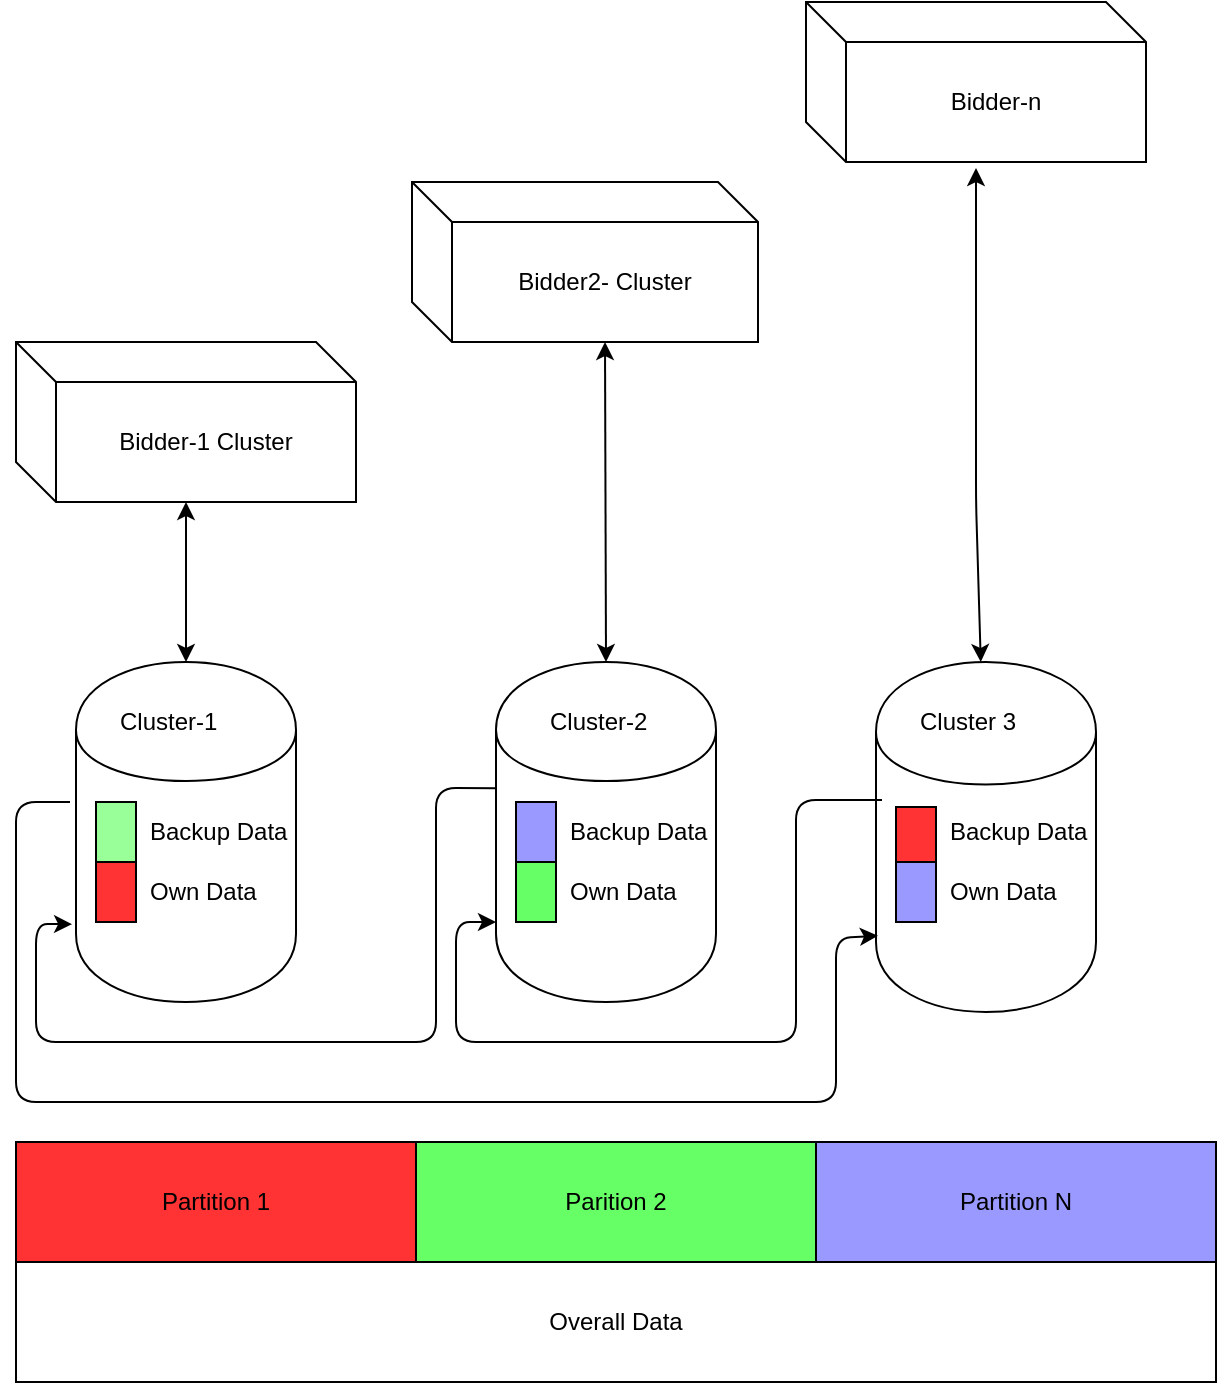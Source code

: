 <mxfile version="13.0.3" type="device"><diagram id="6tcvt0uPlT-d8wkoFLU9" name="Page-1"><mxGraphModel dx="1952" dy="1652" grid="1" gridSize="10" guides="1" tooltips="1" connect="1" arrows="1" fold="1" page="1" pageScale="1" pageWidth="850" pageHeight="1100" math="0" shadow="0"><root><mxCell id="0"/><mxCell id="1" parent="0"/><mxCell id="rmtRKI7HEbJDpbHo3UHs-18" value="Bidder-1 Cluster" style="shape=cube;whiteSpace=wrap;html=1;boundedLbl=1;backgroundOutline=1;" parent="1" vertex="1"><mxGeometry x="-10" y="-810" width="170" height="80" as="geometry"/></mxCell><mxCell id="rmtRKI7HEbJDpbHo3UHs-27" value="Overall Data" style="rounded=0;whiteSpace=wrap;html=1;" parent="1" vertex="1"><mxGeometry x="-10" y="-350" width="600" height="60" as="geometry"/></mxCell><mxCell id="Ij46-YYMiIdMreJHmgh4-1" value="Bidder2- Cluster" style="shape=cube;whiteSpace=wrap;html=1;boundedLbl=1;backgroundOutline=1;" parent="1" vertex="1"><mxGeometry x="188" y="-890" width="173" height="80" as="geometry"/></mxCell><mxCell id="Ij46-YYMiIdMreJHmgh4-2" value="Bidder-n" style="shape=cube;whiteSpace=wrap;html=1;boundedLbl=1;backgroundOutline=1;" parent="1" vertex="1"><mxGeometry x="385" y="-980" width="170" height="80" as="geometry"/></mxCell><mxCell id="Ij46-YYMiIdMreJHmgh4-3" value="" style="shape=cylinder;whiteSpace=wrap;html=1;boundedLbl=1;backgroundOutline=1;" parent="1" vertex="1"><mxGeometry x="20" y="-650" width="110" height="170" as="geometry"/></mxCell><mxCell id="Ij46-YYMiIdMreJHmgh4-4" value="" style="shape=cylinder;whiteSpace=wrap;html=1;boundedLbl=1;backgroundOutline=1;" parent="1" vertex="1"><mxGeometry x="230" y="-650" width="110" height="170" as="geometry"/></mxCell><mxCell id="Ij46-YYMiIdMreJHmgh4-5" value="" style="shape=cylinder;whiteSpace=wrap;html=1;boundedLbl=1;backgroundOutline=1;" parent="1" vertex="1"><mxGeometry x="420" y="-650" width="110" height="175" as="geometry"/></mxCell><mxCell id="Ij46-YYMiIdMreJHmgh4-7" value="Partition 1" style="rounded=0;whiteSpace=wrap;html=1;fillColor=#FF3333;" parent="1" vertex="1"><mxGeometry x="-10" y="-410" width="200" height="60" as="geometry"/></mxCell><mxCell id="Ij46-YYMiIdMreJHmgh4-8" value="Parition 2" style="rounded=0;whiteSpace=wrap;html=1;fillColor=#66FF66;" parent="1" vertex="1"><mxGeometry x="190" y="-410" width="200" height="60" as="geometry"/></mxCell><mxCell id="Ij46-YYMiIdMreJHmgh4-9" value="Partition N" style="rounded=0;whiteSpace=wrap;html=1;fillColor=#9999FF;" parent="1" vertex="1"><mxGeometry x="390" y="-410" width="200" height="60" as="geometry"/></mxCell><mxCell id="Ij46-YYMiIdMreJHmgh4-10" value="" style="endArrow=classic;html=1;entryX=-0.018;entryY=0.771;entryDx=0;entryDy=0;entryPerimeter=0;exitX=0;exitY=0.371;exitDx=0;exitDy=0;exitPerimeter=0;" parent="1" source="Ij46-YYMiIdMreJHmgh4-4" target="Ij46-YYMiIdMreJHmgh4-3" edge="1"><mxGeometry width="50" height="50" relative="1" as="geometry"><mxPoint x="10" y="-460" as="sourcePoint"/><mxPoint x="40" y="-550" as="targetPoint"/><Array as="points"><mxPoint x="200" y="-587"/><mxPoint x="200" y="-460"/><mxPoint y="-460"/><mxPoint y="-519"/></Array></mxGeometry></mxCell><mxCell id="Ij46-YYMiIdMreJHmgh4-11" value="" style="endArrow=classic;html=1;entryX=0.009;entryY=0.782;entryDx=0;entryDy=0;entryPerimeter=0;" parent="1" target="Ij46-YYMiIdMreJHmgh4-5" edge="1"><mxGeometry width="50" height="50" relative="1" as="geometry"><mxPoint x="17" y="-580" as="sourcePoint"/><mxPoint x="-30" y="-560" as="targetPoint"/><Array as="points"><mxPoint x="-10" y="-580"/><mxPoint x="-10" y="-430"/><mxPoint x="400" y="-430"/><mxPoint x="400" y="-512"/></Array></mxGeometry></mxCell><mxCell id="Ij46-YYMiIdMreJHmgh4-12" value="" style="endArrow=classic;html=1;" parent="1" edge="1"><mxGeometry width="50" height="50" relative="1" as="geometry"><mxPoint x="423" y="-581" as="sourcePoint"/><mxPoint x="230" y="-520" as="targetPoint"/><Array as="points"><mxPoint x="380" y="-581"/><mxPoint x="380" y="-460"/><mxPoint x="210" y="-460"/><mxPoint x="210" y="-520"/></Array></mxGeometry></mxCell><mxCell id="Ij46-YYMiIdMreJHmgh4-14" value="" style="rounded=0;whiteSpace=wrap;html=1;direction=south;fillColor=#99FF99;" parent="1" vertex="1"><mxGeometry x="30" y="-580" width="20" height="30" as="geometry"/></mxCell><mxCell id="Ij46-YYMiIdMreJHmgh4-15" value="" style="rounded=0;whiteSpace=wrap;html=1;direction=south;fillColor=#FF3333;" parent="1" vertex="1"><mxGeometry x="30" y="-550" width="20" height="30" as="geometry"/></mxCell><mxCell id="Ij46-YYMiIdMreJHmgh4-16" value="" style="rounded=0;whiteSpace=wrap;html=1;direction=south;fillColor=#9999FF;" parent="1" vertex="1"><mxGeometry x="240" y="-580" width="20" height="30" as="geometry"/></mxCell><mxCell id="Ij46-YYMiIdMreJHmgh4-17" value="" style="rounded=0;whiteSpace=wrap;html=1;direction=south;fillColor=#66FF66;" parent="1" vertex="1"><mxGeometry x="240" y="-550" width="20" height="30" as="geometry"/></mxCell><mxCell id="Ij46-YYMiIdMreJHmgh4-18" value="" style="rounded=0;whiteSpace=wrap;html=1;direction=south;fillColor=#FF3333;" parent="1" vertex="1"><mxGeometry x="430" y="-577.5" width="20" height="30" as="geometry"/></mxCell><mxCell id="Ij46-YYMiIdMreJHmgh4-19" value="" style="rounded=0;whiteSpace=wrap;html=1;direction=south;fillColor=#9999FF;" parent="1" vertex="1"><mxGeometry x="430" y="-550" width="20" height="30" as="geometry"/></mxCell><mxCell id="Ij46-YYMiIdMreJHmgh4-24" value="Cluster-1" style="text;html=1;resizable=0;points=[];autosize=1;align=left;verticalAlign=top;spacingTop=-4;" parent="1" vertex="1"><mxGeometry x="40" y="-630" width="60" height="20" as="geometry"/></mxCell><mxCell id="Ij46-YYMiIdMreJHmgh4-25" value="Cluster-2" style="text;html=1;resizable=0;points=[];autosize=1;align=left;verticalAlign=top;spacingTop=-4;" parent="1" vertex="1"><mxGeometry x="255" y="-630" width="60" height="20" as="geometry"/></mxCell><mxCell id="Ij46-YYMiIdMreJHmgh4-26" value="Cluster 3" style="text;html=1;resizable=0;points=[];autosize=1;align=left;verticalAlign=top;spacingTop=-4;" parent="1" vertex="1"><mxGeometry x="440" y="-630" width="60" height="20" as="geometry"/></mxCell><mxCell id="Ij46-YYMiIdMreJHmgh4-27" value="Own Data" style="text;html=1;resizable=0;points=[];autosize=1;align=left;verticalAlign=top;spacingTop=-4;" parent="1" vertex="1"><mxGeometry x="55" y="-545" width="70" height="20" as="geometry"/></mxCell><mxCell id="Ij46-YYMiIdMreJHmgh4-28" value="Own Data" style="text;html=1;resizable=0;points=[];autosize=1;align=left;verticalAlign=top;spacingTop=-4;" parent="1" vertex="1"><mxGeometry x="265" y="-545" width="70" height="20" as="geometry"/></mxCell><mxCell id="Ij46-YYMiIdMreJHmgh4-29" value="Own Data" style="text;html=1;resizable=0;points=[];autosize=1;align=left;verticalAlign=top;spacingTop=-4;" parent="1" vertex="1"><mxGeometry x="455" y="-545" width="70" height="20" as="geometry"/></mxCell><mxCell id="Ij46-YYMiIdMreJHmgh4-32" value="Backup Data" style="text;html=1;resizable=0;points=[];autosize=1;align=left;verticalAlign=top;spacingTop=-4;" parent="1" vertex="1"><mxGeometry x="55" y="-575" width="80" height="20" as="geometry"/></mxCell><mxCell id="Ij46-YYMiIdMreJHmgh4-33" value="Backup Data" style="text;html=1;resizable=0;points=[];autosize=1;align=left;verticalAlign=top;spacingTop=-4;" parent="1" vertex="1"><mxGeometry x="265" y="-575" width="80" height="20" as="geometry"/></mxCell><mxCell id="Ij46-YYMiIdMreJHmgh4-34" value="Backup Data" style="text;html=1;resizable=0;points=[];autosize=1;align=left;verticalAlign=top;spacingTop=-4;" parent="1" vertex="1"><mxGeometry x="455" y="-575" width="80" height="20" as="geometry"/></mxCell><mxCell id="Ij46-YYMiIdMreJHmgh4-36" value="" style="endArrow=classic;startArrow=classic;html=1;" parent="1" source="Ij46-YYMiIdMreJHmgh4-3" target="rmtRKI7HEbJDpbHo3UHs-18" edge="1"><mxGeometry width="50" height="50" relative="1" as="geometry"><mxPoint x="80" y="-680" as="sourcePoint"/><mxPoint x="82" y="-720" as="targetPoint"/></mxGeometry></mxCell><mxCell id="Ij46-YYMiIdMreJHmgh4-40" value="" style="endArrow=classic;startArrow=classic;html=1;exitX=0.5;exitY=0;exitDx=0;exitDy=0;entryX=0;entryY=0;entryDx=96.5;entryDy=80;entryPerimeter=0;" parent="1" source="Ij46-YYMiIdMreJHmgh4-4" target="Ij46-YYMiIdMreJHmgh4-1" edge="1"><mxGeometry width="50" height="50" relative="1" as="geometry"><mxPoint x="250" y="-680" as="sourcePoint"/><mxPoint x="300" y="-730" as="targetPoint"/></mxGeometry></mxCell><mxCell id="Ij46-YYMiIdMreJHmgh4-42" value="" style="endArrow=classic;startArrow=classic;html=1;entryX=0.5;entryY=1.038;entryDx=0;entryDy=0;entryPerimeter=0;" parent="1" source="Ij46-YYMiIdMreJHmgh4-5" target="Ij46-YYMiIdMreJHmgh4-2" edge="1"><mxGeometry width="50" height="50" relative="1" as="geometry"><mxPoint x="430" y="-680" as="sourcePoint"/><mxPoint x="468" y="-726" as="targetPoint"/><Array as="points"><mxPoint x="470" y="-730"/></Array></mxGeometry></mxCell></root></mxGraphModel></diagram></mxfile>